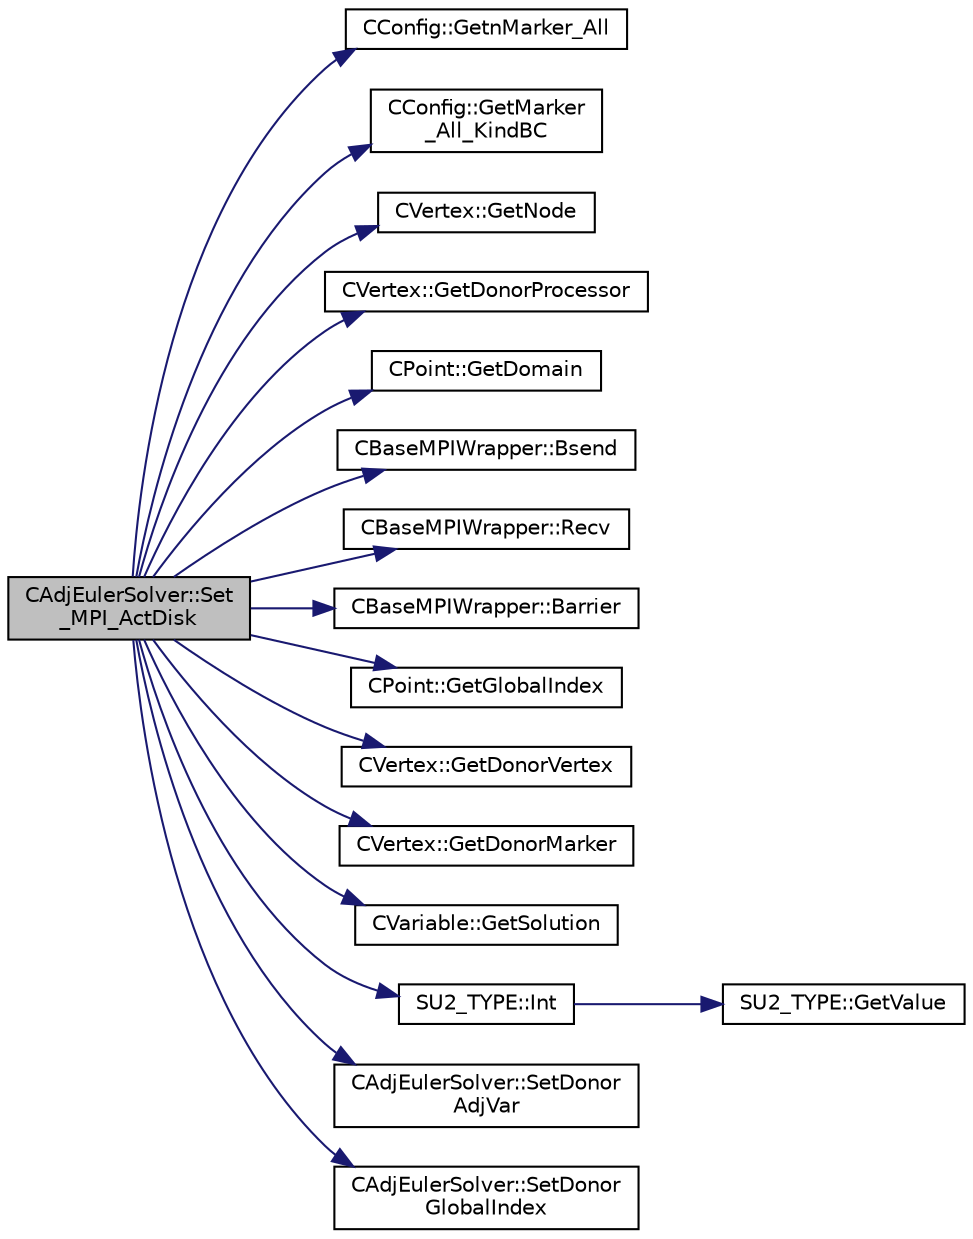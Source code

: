 digraph "CAdjEulerSolver::Set_MPI_ActDisk"
{
  edge [fontname="Helvetica",fontsize="10",labelfontname="Helvetica",labelfontsize="10"];
  node [fontname="Helvetica",fontsize="10",shape=record];
  rankdir="LR";
  Node1012 [label="CAdjEulerSolver::Set\l_MPI_ActDisk",height=0.2,width=0.4,color="black", fillcolor="grey75", style="filled", fontcolor="black"];
  Node1012 -> Node1013 [color="midnightblue",fontsize="10",style="solid",fontname="Helvetica"];
  Node1013 [label="CConfig::GetnMarker_All",height=0.2,width=0.4,color="black", fillcolor="white", style="filled",URL="$class_c_config.html#a300c4884edfc0c2acf395036439004f4",tooltip="Get the total number of boundary markers including send/receive domains. "];
  Node1012 -> Node1014 [color="midnightblue",fontsize="10",style="solid",fontname="Helvetica"];
  Node1014 [label="CConfig::GetMarker\l_All_KindBC",height=0.2,width=0.4,color="black", fillcolor="white", style="filled",URL="$class_c_config.html#a57d43acc1457d2d27095ce006218862e",tooltip="Get the kind of boundary for each marker. "];
  Node1012 -> Node1015 [color="midnightblue",fontsize="10",style="solid",fontname="Helvetica"];
  Node1015 [label="CVertex::GetNode",height=0.2,width=0.4,color="black", fillcolor="white", style="filled",URL="$class_c_vertex.html#a95c513bf927464157ed96b6c79779a1f",tooltip="Get the node of the vertex. "];
  Node1012 -> Node1016 [color="midnightblue",fontsize="10",style="solid",fontname="Helvetica"];
  Node1016 [label="CVertex::GetDonorProcessor",height=0.2,width=0.4,color="black", fillcolor="white", style="filled",URL="$class_c_vertex.html#a1c860d25d051c6ea687b2d902db73d23",tooltip="Get the value of the periodic point of a vertex. "];
  Node1012 -> Node1017 [color="midnightblue",fontsize="10",style="solid",fontname="Helvetica"];
  Node1017 [label="CPoint::GetDomain",height=0.2,width=0.4,color="black", fillcolor="white", style="filled",URL="$class_c_point.html#a1d7e22a60d4cfef356af1cba2bab3e55",tooltip="For parallel computation, its indicates if a point must be computed or not. "];
  Node1012 -> Node1018 [color="midnightblue",fontsize="10",style="solid",fontname="Helvetica"];
  Node1018 [label="CBaseMPIWrapper::Bsend",height=0.2,width=0.4,color="black", fillcolor="white", style="filled",URL="$class_c_base_m_p_i_wrapper.html#ae1799e80fcdb8d1e8839e99ef7b397c3"];
  Node1012 -> Node1019 [color="midnightblue",fontsize="10",style="solid",fontname="Helvetica"];
  Node1019 [label="CBaseMPIWrapper::Recv",height=0.2,width=0.4,color="black", fillcolor="white", style="filled",URL="$class_c_base_m_p_i_wrapper.html#a2a0cf206352327fc745b3848b8c6d130"];
  Node1012 -> Node1020 [color="midnightblue",fontsize="10",style="solid",fontname="Helvetica"];
  Node1020 [label="CBaseMPIWrapper::Barrier",height=0.2,width=0.4,color="black", fillcolor="white", style="filled",URL="$class_c_base_m_p_i_wrapper.html#a07f24df31c87ac960540ce8ac2b407d2"];
  Node1012 -> Node1021 [color="midnightblue",fontsize="10",style="solid",fontname="Helvetica"];
  Node1021 [label="CPoint::GetGlobalIndex",height=0.2,width=0.4,color="black", fillcolor="white", style="filled",URL="$class_c_point.html#ab546170a5a03ef210a75fc5531910050",tooltip="Get the global index in a parallel computation. "];
  Node1012 -> Node1022 [color="midnightblue",fontsize="10",style="solid",fontname="Helvetica"];
  Node1022 [label="CVertex::GetDonorVertex",height=0.2,width=0.4,color="black", fillcolor="white", style="filled",URL="$class_c_vertex.html#a6e6ff4870d0ae0c6e3dd67490351160d",tooltip="Get the value of the periodic point of a vertex. "];
  Node1012 -> Node1023 [color="midnightblue",fontsize="10",style="solid",fontname="Helvetica"];
  Node1023 [label="CVertex::GetDonorMarker",height=0.2,width=0.4,color="black", fillcolor="white", style="filled",URL="$class_c_vertex.html#ad8b1c0f6c36a72692bc49fe1cd91f783",tooltip="Get the value of the periodic point of a vertex. "];
  Node1012 -> Node1024 [color="midnightblue",fontsize="10",style="solid",fontname="Helvetica"];
  Node1024 [label="CVariable::GetSolution",height=0.2,width=0.4,color="black", fillcolor="white", style="filled",URL="$class_c_variable.html#a261483e39c23c1de7cb9aea7e917c121",tooltip="Get the solution. "];
  Node1012 -> Node1025 [color="midnightblue",fontsize="10",style="solid",fontname="Helvetica"];
  Node1025 [label="SU2_TYPE::Int",height=0.2,width=0.4,color="black", fillcolor="white", style="filled",URL="$namespace_s_u2___t_y_p_e.html#a6b48817766d8a6486caa2807a52f6bae",tooltip="Casts the primitive value to int (uses GetValue, already implemented for each type). "];
  Node1025 -> Node1026 [color="midnightblue",fontsize="10",style="solid",fontname="Helvetica"];
  Node1026 [label="SU2_TYPE::GetValue",height=0.2,width=0.4,color="black", fillcolor="white", style="filled",URL="$namespace_s_u2___t_y_p_e.html#a0ed43473f5a450ce028d088427bf10cb",tooltip="Get the (primitive) value of the datatype (needs to be implemented for each new type). "];
  Node1012 -> Node1027 [color="midnightblue",fontsize="10",style="solid",fontname="Helvetica"];
  Node1027 [label="CAdjEulerSolver::SetDonor\lAdjVar",height=0.2,width=0.4,color="black", fillcolor="white", style="filled",URL="$class_c_adj_euler_solver.html#a71798337dc35d1a5deeb398c6fe368eb",tooltip="Value of the characteristic variables at the boundaries. "];
  Node1012 -> Node1028 [color="midnightblue",fontsize="10",style="solid",fontname="Helvetica"];
  Node1028 [label="CAdjEulerSolver::SetDonor\lGlobalIndex",height=0.2,width=0.4,color="black", fillcolor="white", style="filled",URL="$class_c_adj_euler_solver.html#acae0a8a01efa65f1f1280160c82a4abc",tooltip="Value of the characteristic global index at the boundaries. "];
}
